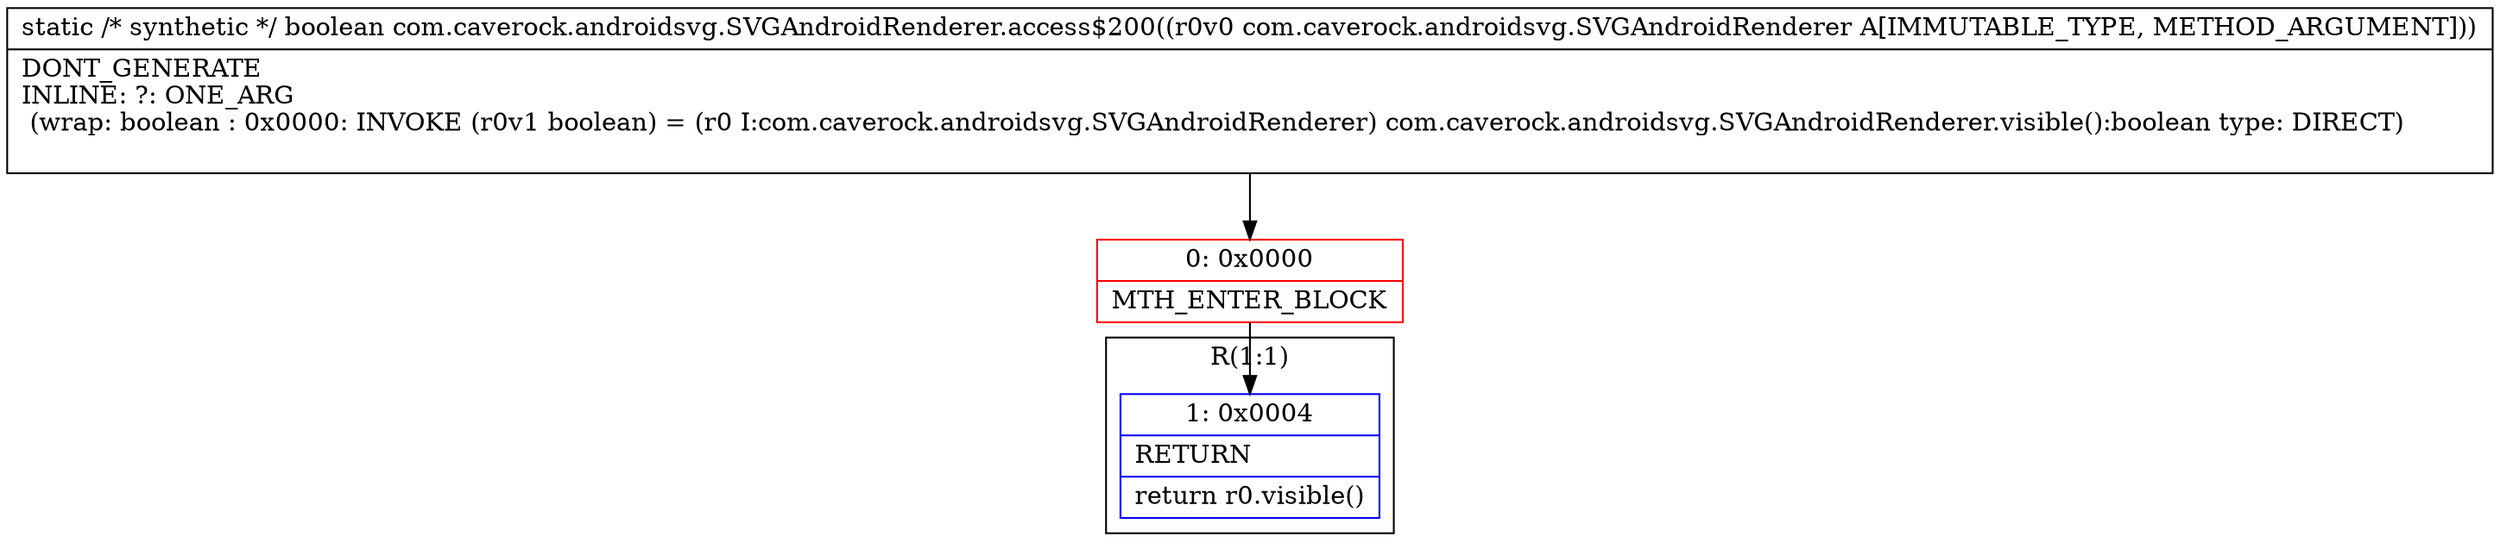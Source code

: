 digraph "CFG forcom.caverock.androidsvg.SVGAndroidRenderer.access$200(Lcom\/caverock\/androidsvg\/SVGAndroidRenderer;)Z" {
subgraph cluster_Region_1246671595 {
label = "R(1:1)";
node [shape=record,color=blue];
Node_1 [shape=record,label="{1\:\ 0x0004|RETURN\l|return r0.visible()\l}"];
}
Node_0 [shape=record,color=red,label="{0\:\ 0x0000|MTH_ENTER_BLOCK\l}"];
MethodNode[shape=record,label="{static \/* synthetic *\/ boolean com.caverock.androidsvg.SVGAndroidRenderer.access$200((r0v0 com.caverock.androidsvg.SVGAndroidRenderer A[IMMUTABLE_TYPE, METHOD_ARGUMENT]))  | DONT_GENERATE\lINLINE: ?: ONE_ARG  \l  (wrap: boolean : 0x0000: INVOKE  (r0v1 boolean) = (r0 I:com.caverock.androidsvg.SVGAndroidRenderer) com.caverock.androidsvg.SVGAndroidRenderer.visible():boolean type: DIRECT)\l\l}"];
MethodNode -> Node_0;
Node_0 -> Node_1;
}

